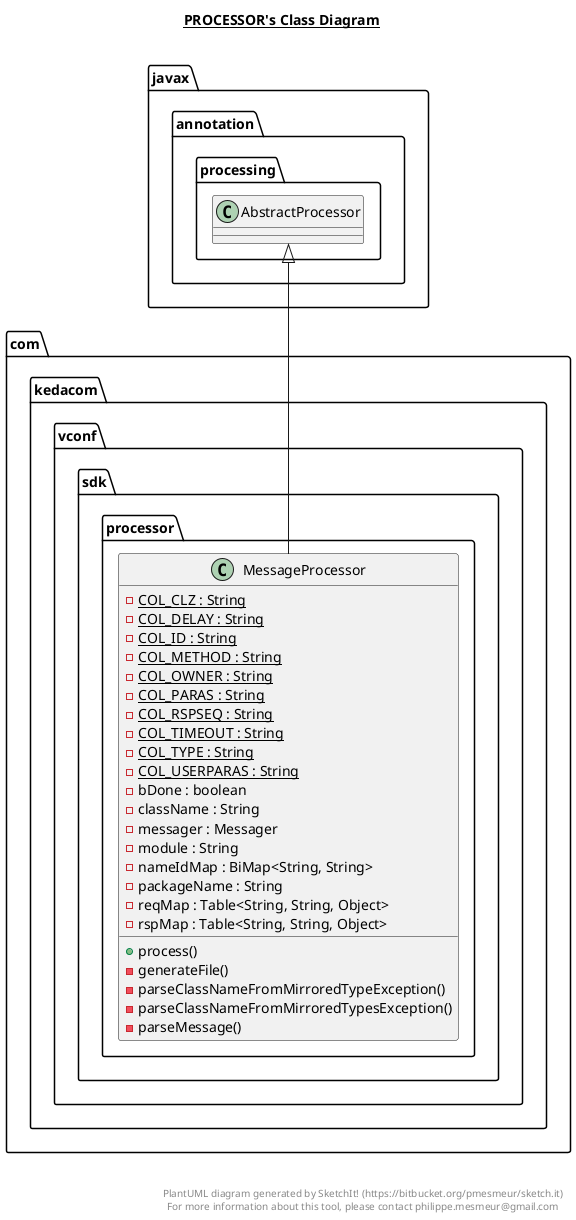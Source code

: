 @startuml

title __PROCESSOR's Class Diagram__\n

  namespace com.kedacom.vconf.sdk.processor {
    class com.kedacom.vconf.sdk.processor.MessageProcessor {
        {static} - COL_CLZ : String
        {static} - COL_DELAY : String
        {static} - COL_ID : String
        {static} - COL_METHOD : String
        {static} - COL_OWNER : String
        {static} - COL_PARAS : String
        {static} - COL_RSPSEQ : String
        {static} - COL_TIMEOUT : String
        {static} - COL_TYPE : String
        {static} - COL_USERPARAS : String
        - bDone : boolean
        - className : String
        - messager : Messager
        - module : String
        - nameIdMap : BiMap<String, String>
        - packageName : String
        - reqMap : Table<String, String, Object>
        - rspMap : Table<String, String, Object>
        + process()
        - generateFile()
        - parseClassNameFromMirroredTypeException()
        - parseClassNameFromMirroredTypesException()
        - parseMessage()
    }
  }
  

  com.kedacom.vconf.sdk.processor.MessageProcessor -up-|> javax.annotation.processing.AbstractProcessor


right footer


PlantUML diagram generated by SketchIt! (https://bitbucket.org/pmesmeur/sketch.it)
For more information about this tool, please contact philippe.mesmeur@gmail.com
endfooter

@enduml
